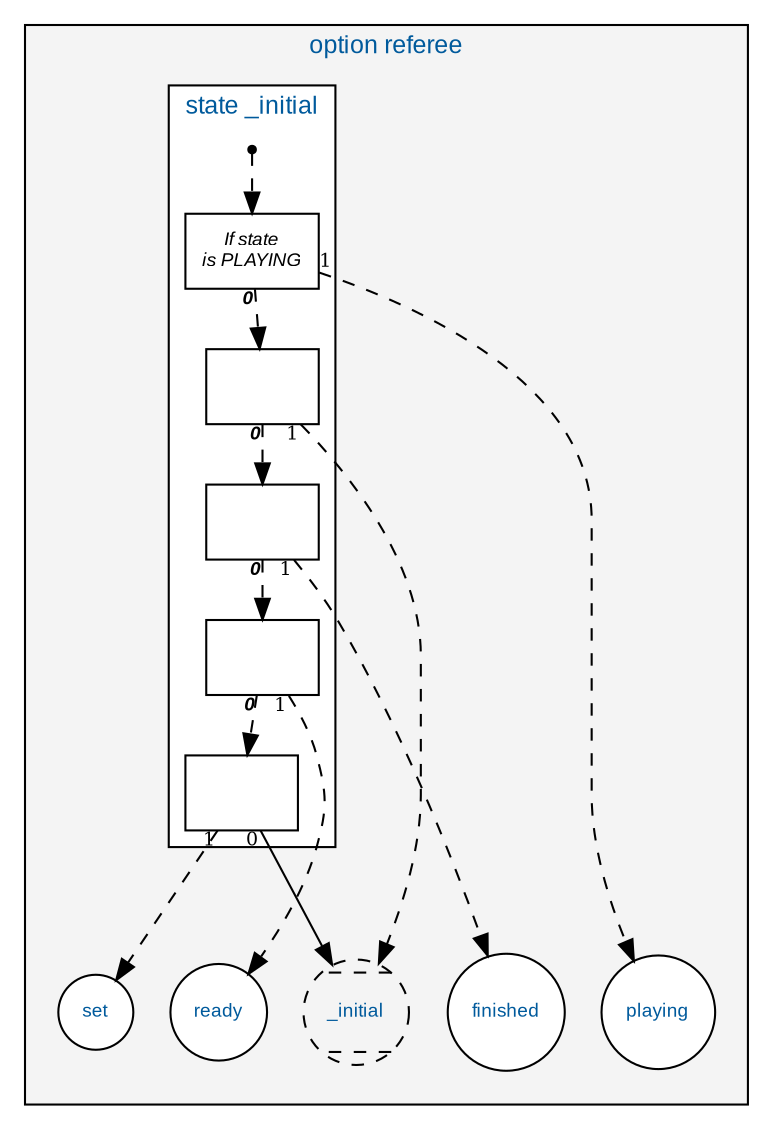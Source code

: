 digraph g {compound="true";bgcolor="";fontcolor="";fontname="";fontsize="";label="";margin="";nodesep="";rankdir="";ranksep="0.4";ratio="";size="";subgraph cluster_option{bgcolor="";color="";fillcolor="#F4F4F4";fontcolor="#005A9C";fontname="Arial";fontsize="12";label="option referee";labeljust="";labelloc="";style="filled";subgraph cluster_states{bgcolor="";color="#F4F4F4";fillcolor="#F4F4F4";fontcolor="";fontname="";fontsize="";label="";labeljust="";labelloc="";style="filled";node[label="playing", color="",fillcolor="#FFFFFF",fixedsize="",fontcolor="#005A9C",fontname="Arial",fontsize="9",height="",shape="circle",style="filled",URL="option.referee.html#state_playing",width="",] {state_playing};node[label="_initial", color="",fillcolor="#FFFFFF",fixedsize="",fontcolor="#005A9C",fontname="Arial",fontsize="9",height="",shape="Mcircle",style="dashed",URL="",width="",] {state__initial};node[label="finished", color="",fillcolor="#FFFFFF",fixedsize="",fontcolor="#005A9C",fontname="Arial",fontsize="9",height="",shape="circle",style="filled",URL="option.referee.html#state_finished",width="",] {state_finished};node[label="ready", color="",fillcolor="#FFFFFF",fixedsize="",fontcolor="#005A9C",fontname="Arial",fontsize="9",height="",shape="circle",style="filled",URL="option.referee.html#state_ready",width="",] {state_ready};node[label="set", color="",fillcolor="#FFFFFF",fixedsize="",fontcolor="#005A9C",fontname="Arial",fontsize="9",height="",shape="circle",style="filled",URL="option.referee.html#state_set",width="",] {state_set};node[label="_initial", color="",fillcolor="#FFFFFF",fixedsize="",fontcolor="#005A9C",fontname="Arial",fontsize="9",height="",shape="Mcircle",style="dashed",URL="",width="",] {state__initial};}subgraph cluster_decision_tree{bgcolor="";color="";fillcolor="#FFFFFF";fontcolor="#005A9C";fontname="Arial";fontsize="12";label="state _initial";labeljust="";labelloc="";style="filled";node[label="start", color="",fillcolor="",fixedsize="",fontcolor="",fontname="",fontsize="",height="",shape="point",style="",URL="",width="",] {start};node[label="If state\nis PLAYING", color="",fillcolor="#FFFFFF",fixedsize="",fontcolor="",fontname="Arial Italic",fontsize="9",height="",shape="box",style="filled",URL="option.referee.html#state__initial_pseudo-code_0",width="",] {_0};edge[arrowhead="",arrowsize="",arrowtail="",constraint="",color="",decorate="",dir="",fontcolor="",fontname="",fontsize="9",headlabel="",headport="",label="",labeldistance="",labelfloat="",labelfontcolor="",labelfontname="",labelfontsize="",minlen="2",samehead="",sametail="",style="dashed",taillabel="1",tailport="",URL="",lhead="",ltail=""] _0 -> state_playing;edge[arrowhead="",arrowsize="",arrowtail="",constraint="",color="",decorate="",dir="",fontcolor="",fontname="Arial Bold Italic",fontsize="9",headlabel="",headport="",label="",labeldistance="",labelfloat="",labelfontcolor="",labelfontname="",labelfontsize="",minlen="",samehead="",sametail="",style="dashed",taillabel="",tailport="",URL="",lhead="",ltail=""] start -> _0;node[label="", color="",fillcolor="#FFFFFF",fixedsize="",fontcolor="",fontname="Arial Italic",fontsize="9",height="",shape="box",style="filled",URL="option.referee.html#state__initial_pseudo-code_1_0",width="",] {_1_0};edge[arrowhead="",arrowsize="",arrowtail="",constraint="",color="",decorate="",dir="",fontcolor="",fontname="",fontsize="9",headlabel="",headport="",label="",labeldistance="",labelfloat="",labelfontcolor="",labelfontname="",labelfontsize="",minlen="2",samehead="",sametail="",style="dashed",taillabel="1",tailport="",URL="",lhead="",ltail=""] _1_0 -> state__initial;edge[arrowhead="",arrowsize="",arrowtail="",constraint="",color="",decorate="",dir="",fontcolor="",fontname="Arial Bold Italic",fontsize="9",headlabel="",headport="",label="",labeldistance="",labelfloat="",labelfontcolor="",labelfontname="",labelfontsize="",minlen="",samehead="",sametail="",style="dashed",taillabel="0",tailport="",URL="",lhead="",ltail=""] _0 -> _1_0;node[label="", color="",fillcolor="#FFFFFF",fixedsize="",fontcolor="",fontname="Arial Italic",fontsize="9",height="",shape="box",style="filled",URL="option.referee.html#state__initial_pseudo-code_1_1_0",width="",] {_1_1_0};edge[arrowhead="",arrowsize="",arrowtail="",constraint="",color="",decorate="",dir="",fontcolor="",fontname="",fontsize="9",headlabel="",headport="",label="",labeldistance="",labelfloat="",labelfontcolor="",labelfontname="",labelfontsize="",minlen="2",samehead="",sametail="",style="dashed",taillabel="1",tailport="",URL="",lhead="",ltail=""] _1_1_0 -> state_finished;edge[arrowhead="",arrowsize="",arrowtail="",constraint="",color="",decorate="",dir="",fontcolor="",fontname="Arial Bold Italic",fontsize="9",headlabel="",headport="",label="",labeldistance="",labelfloat="",labelfontcolor="",labelfontname="",labelfontsize="",minlen="",samehead="",sametail="",style="dashed",taillabel="0",tailport="",URL="",lhead="",ltail=""] _1_0 -> _1_1_0;node[label="", color="",fillcolor="#FFFFFF",fixedsize="",fontcolor="",fontname="Arial Italic",fontsize="9",height="",shape="box",style="filled",URL="option.referee.html#state__initial_pseudo-code_1_1_1_0",width="",] {_1_1_1_0};edge[arrowhead="",arrowsize="",arrowtail="",constraint="",color="",decorate="",dir="",fontcolor="",fontname="",fontsize="9",headlabel="",headport="",label="",labeldistance="",labelfloat="",labelfontcolor="",labelfontname="",labelfontsize="",minlen="2",samehead="",sametail="",style="dashed",taillabel="1",tailport="",URL="",lhead="",ltail=""] _1_1_1_0 -> state_ready;edge[arrowhead="",arrowsize="",arrowtail="",constraint="",color="",decorate="",dir="",fontcolor="",fontname="Arial Bold Italic",fontsize="9",headlabel="",headport="",label="",labeldistance="",labelfloat="",labelfontcolor="",labelfontname="",labelfontsize="",minlen="",samehead="",sametail="",style="dashed",taillabel="0",tailport="",URL="",lhead="",ltail=""] _1_1_0 -> _1_1_1_0;node[label="", color="",fillcolor="#FFFFFF",fixedsize="",fontcolor="",fontname="Arial Italic",fontsize="9",height="",shape="box",style="filled",URL="option.referee.html#state__initial_pseudo-code_1_1_1_1_0",width="",] {_1_1_1_1_0};edge[arrowhead="",arrowsize="",arrowtail="",constraint="",color="",decorate="",dir="",fontcolor="",fontname="",fontsize="9",headlabel="",headport="",label="",labeldistance="",labelfloat="",labelfontcolor="",labelfontname="",labelfontsize="",minlen="2",samehead="",sametail="",style="dashed",taillabel="1",tailport="",URL="",lhead="",ltail=""] _1_1_1_1_0 -> state_set;edge[arrowhead="",arrowsize="",arrowtail="",constraint="",color="",decorate="",dir="",fontcolor="",fontname="Arial Bold Italic",fontsize="9",headlabel="",headport="",label="",labeldistance="",labelfloat="",labelfontcolor="",labelfontname="",labelfontsize="",minlen="",samehead="",sametail="",style="dashed",taillabel="0",tailport="",URL="",lhead="",ltail=""] _1_1_1_0 -> _1_1_1_1_0;edge[arrowhead="",arrowsize="",arrowtail="",constraint="",color="",decorate="",dir="",fontcolor="",fontname="",fontsize="9",headlabel="",headport="",label="",labeldistance="",labelfloat="",labelfontcolor="",labelfontname="",labelfontsize="",minlen="2",samehead="",sametail="",style="solid",taillabel="0",tailport="",URL="",lhead="",ltail=""] _1_1_1_1_0 -> state__initial;}}}
                    
